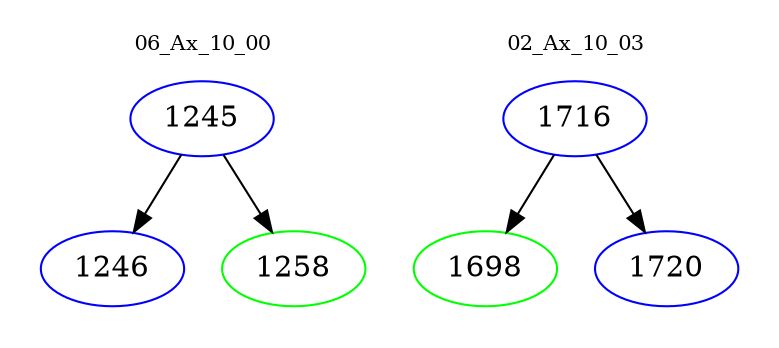 digraph{
subgraph cluster_0 {
color = white
label = "06_Ax_10_00";
fontsize=10;
T0_1245 [label="1245", color="blue"]
T0_1245 -> T0_1246 [color="black"]
T0_1246 [label="1246", color="blue"]
T0_1245 -> T0_1258 [color="black"]
T0_1258 [label="1258", color="green"]
}
subgraph cluster_1 {
color = white
label = "02_Ax_10_03";
fontsize=10;
T1_1716 [label="1716", color="blue"]
T1_1716 -> T1_1698 [color="black"]
T1_1698 [label="1698", color="green"]
T1_1716 -> T1_1720 [color="black"]
T1_1720 [label="1720", color="blue"]
}
}
